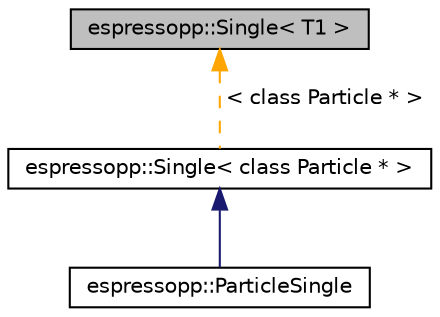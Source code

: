 digraph G
{
  edge [fontname="Helvetica",fontsize="10",labelfontname="Helvetica",labelfontsize="10"];
  node [fontname="Helvetica",fontsize="10",shape=record];
  Node1 [label="espressopp::Single\< T1 \>",height=0.2,width=0.4,color="black", fillcolor="grey75", style="filled" fontcolor="black"];
  Node1 -> Node2 [dir="back",color="orange",fontsize="10",style="dashed",label=" \< class Particle * \>" ,fontname="Helvetica"];
  Node2 [label="espressopp::Single\< class Particle * \>",height=0.2,width=0.4,color="black", fillcolor="white", style="filled",URL="$structespressopp_1_1Single.html"];
  Node2 -> Node3 [dir="back",color="midnightblue",fontsize="10",style="solid",fontname="Helvetica"];
  Node3 [label="espressopp::ParticleSingle",height=0.2,width=0.4,color="black", fillcolor="white", style="filled",URL="$classespressopp_1_1ParticleSingle.html"];
}
